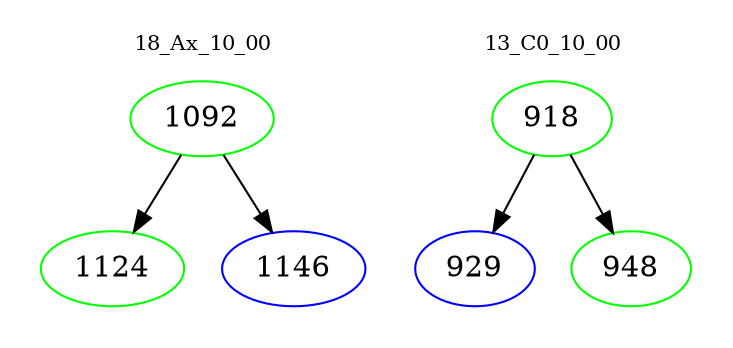 digraph{
subgraph cluster_0 {
color = white
label = "18_Ax_10_00";
fontsize=10;
T0_1092 [label="1092", color="green"]
T0_1092 -> T0_1124 [color="black"]
T0_1124 [label="1124", color="green"]
T0_1092 -> T0_1146 [color="black"]
T0_1146 [label="1146", color="blue"]
}
subgraph cluster_1 {
color = white
label = "13_C0_10_00";
fontsize=10;
T1_918 [label="918", color="green"]
T1_918 -> T1_929 [color="black"]
T1_929 [label="929", color="blue"]
T1_918 -> T1_948 [color="black"]
T1_948 [label="948", color="green"]
}
}
